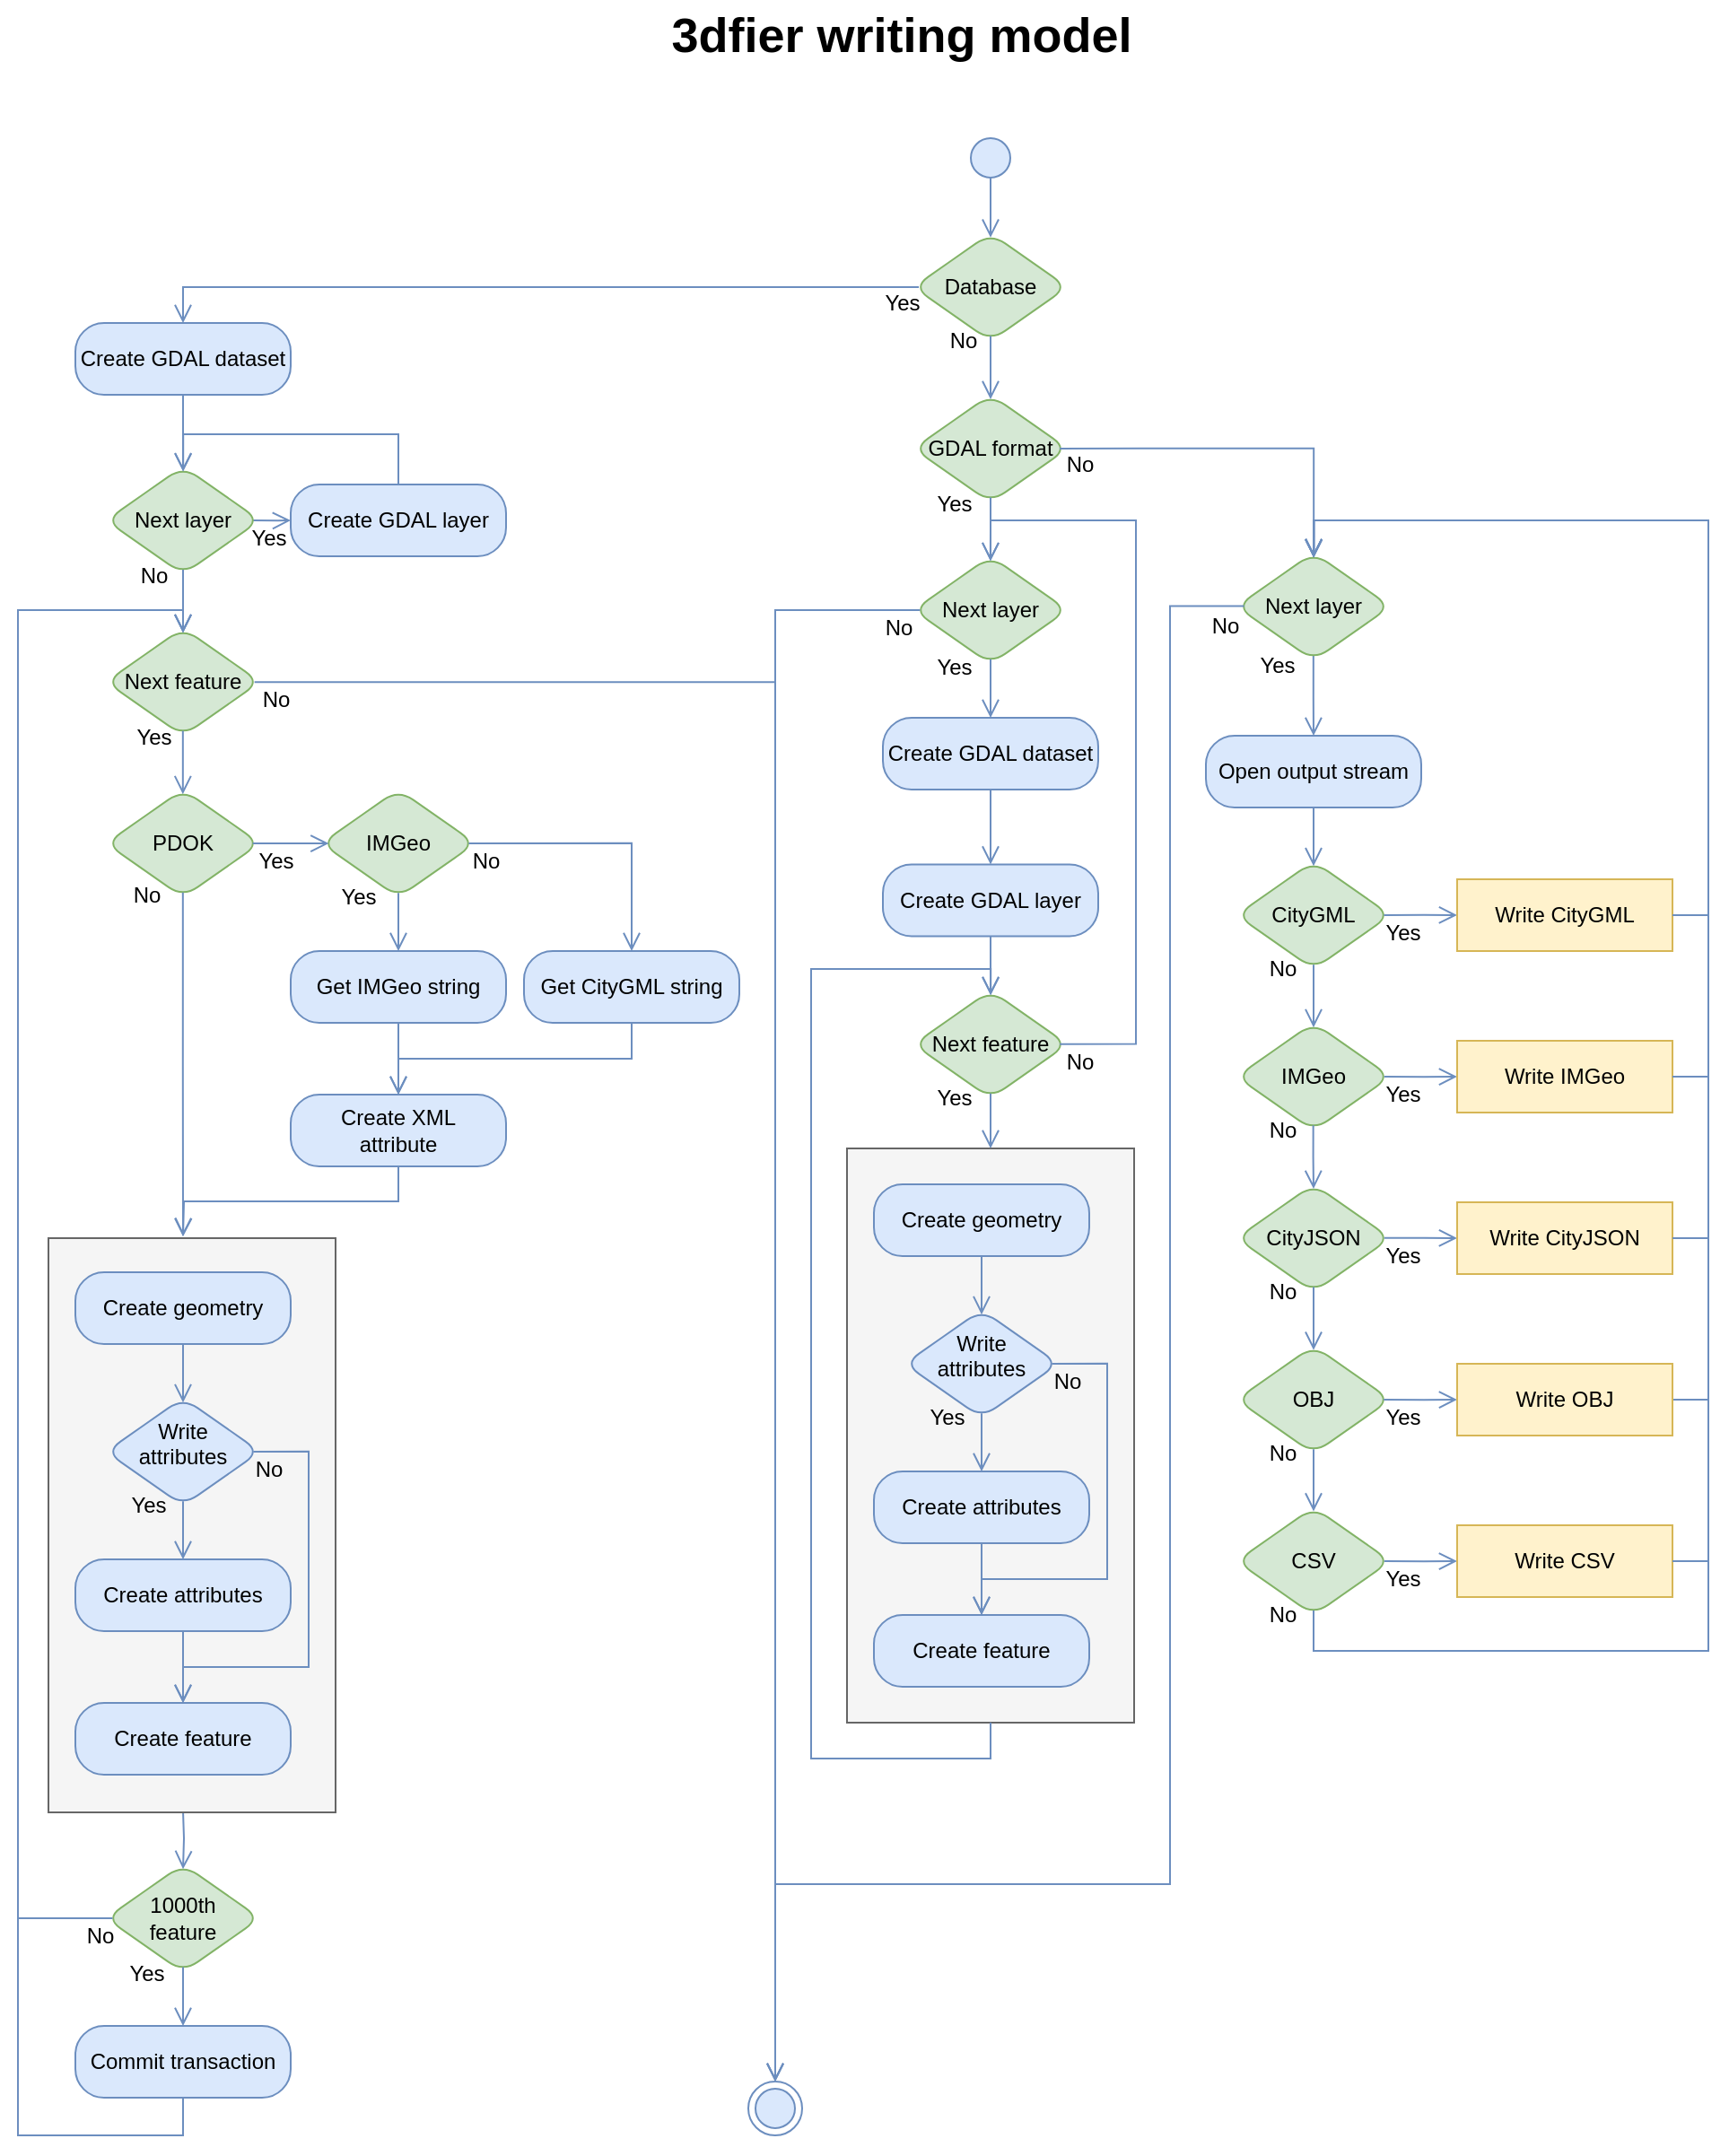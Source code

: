 <mxfile version="12.6.5" type="device"><diagram id="SlvEKLJ4SIaSyPUwSexk" name="Page-1"><mxGraphModel dx="1086" dy="806" grid="1" gridSize="10" guides="1" tooltips="1" connect="1" arrows="1" fold="1" page="1" pageScale="1" pageWidth="850" pageHeight="1100" math="0" shadow="0"><root><mxCell id="0"/><mxCell id="1" parent="0"/><mxCell id="UIED0F15YRQl4tBOvIVr-1" value="3dfier writing model" style="text;strokeColor=none;fillColor=none;html=1;fontSize=27;fontStyle=1;verticalAlign=middle;align=center;rounded=0;shadow=0;" parent="1" vertex="1"><mxGeometry x="350" width="319" height="40" as="geometry"/></mxCell><mxCell id="UIED0F15YRQl4tBOvIVr-2" value="" style="ellipse;html=1;shape=startState;fillColor=#dae8fc;strokeColor=#6c8ebf;shadow=0;" parent="1" vertex="1"><mxGeometry x="545" y="73" width="30" height="30" as="geometry"/></mxCell><mxCell id="UIED0F15YRQl4tBOvIVr-3" value="" style="edgeStyle=orthogonalEdgeStyle;html=1;verticalAlign=bottom;endArrow=open;endSize=8;strokeColor=#6c8ebf;fillColor=#dae8fc;shadow=0;exitX=0.5;exitY=0.875;exitDx=0;exitDy=0;rounded=0;exitPerimeter=0;entryX=0.5;entryY=0.04;entryDx=0;entryDy=0;entryPerimeter=0;" parent="1" source="UIED0F15YRQl4tBOvIVr-2" target="UIED0F15YRQl4tBOvIVr-17" edge="1"><mxGeometry relative="1" as="geometry"><mxPoint x="475" y="130" as="targetPoint"/><mxPoint x="560" y="127" as="sourcePoint"/></mxGeometry></mxCell><mxCell id="UIED0F15YRQl4tBOvIVr-4" value="Open output stream" style="rounded=1;whiteSpace=wrap;html=1;arcSize=40;fillColor=#dae8fc;strokeColor=#6c8ebf;shadow=0;" parent="1" vertex="1"><mxGeometry x="680" y="410" width="120" height="40" as="geometry"/></mxCell><mxCell id="UIED0F15YRQl4tBOvIVr-9" value="GDAL format" style="rhombus;whiteSpace=wrap;html=1;fillColor=#d5e8d4;strokeColor=#82b366;rounded=1;shadow=0;strokeWidth=1;perimeterSpacing=0;" parent="1" vertex="1"><mxGeometry x="517" y="220" width="86" height="60" as="geometry"/></mxCell><mxCell id="UIED0F15YRQl4tBOvIVr-10" value="No" style="text;html=1;strokeColor=none;fillColor=none;align=center;verticalAlign=middle;whiteSpace=wrap;rounded=0;" parent="1" vertex="1"><mxGeometry x="590.0" y="249.0" width="40" height="20" as="geometry"/></mxCell><mxCell id="UIED0F15YRQl4tBOvIVr-11" value="Yes" style="text;html=1;strokeColor=none;fillColor=none;align=center;verticalAlign=middle;whiteSpace=wrap;rounded=0;" parent="1" vertex="1"><mxGeometry x="520.0" y="271.0" width="40" height="20" as="geometry"/></mxCell><mxCell id="UIED0F15YRQl4tBOvIVr-12" value="" style="edgeStyle=orthogonalEdgeStyle;html=1;verticalAlign=bottom;endArrow=open;endSize=8;strokeColor=#6c8ebf;fillColor=#dae8fc;shadow=0;exitX=0.499;exitY=0.952;exitDx=0;exitDy=0;rounded=0;exitPerimeter=0;entryX=0.5;entryY=0;entryDx=0;entryDy=0;" parent="1" source="UIED0F15YRQl4tBOvIVr-22" target="UIED0F15YRQl4tBOvIVr-4" edge="1"><mxGeometry relative="1" as="geometry"><mxPoint x="740" y="300" as="targetPoint"/><mxPoint x="740.172" y="267.56" as="sourcePoint"/></mxGeometry></mxCell><mxCell id="UIED0F15YRQl4tBOvIVr-17" value="Database" style="rhombus;whiteSpace=wrap;html=1;fillColor=#d5e8d4;strokeColor=#82b366;rounded=1;shadow=0;strokeWidth=1;perimeterSpacing=0;" parent="1" vertex="1"><mxGeometry x="517" y="130" width="86" height="60" as="geometry"/></mxCell><mxCell id="UIED0F15YRQl4tBOvIVr-18" value="No" style="text;html=1;strokeColor=none;fillColor=none;align=center;verticalAlign=middle;whiteSpace=wrap;rounded=0;" parent="1" vertex="1"><mxGeometry x="525.05" y="180.0" width="40" height="20" as="geometry"/></mxCell><mxCell id="UIED0F15YRQl4tBOvIVr-19" value="Yes" style="text;html=1;strokeColor=none;fillColor=none;align=center;verticalAlign=middle;whiteSpace=wrap;rounded=0;" parent="1" vertex="1"><mxGeometry x="491.0" y="159.0" width="40" height="20" as="geometry"/></mxCell><mxCell id="UIED0F15YRQl4tBOvIVr-21" value="" style="edgeStyle=orthogonalEdgeStyle;html=1;verticalAlign=bottom;endArrow=open;endSize=8;strokeColor=#6c8ebf;fillColor=#dae8fc;shadow=0;entryX=0.5;entryY=0.042;entryDx=0;entryDy=0;exitX=0.5;exitY=0.954;exitDx=0;exitDy=0;rounded=0;entryPerimeter=0;exitPerimeter=0;" parent="1" source="UIED0F15YRQl4tBOvIVr-17" target="UIED0F15YRQl4tBOvIVr-9" edge="1"><mxGeometry relative="1" as="geometry"><mxPoint x="954.57" y="199.83" as="targetPoint"/><mxPoint x="915.002" y="199.83" as="sourcePoint"/><Array as="points"/></mxGeometry></mxCell><mxCell id="UIED0F15YRQl4tBOvIVr-22" value="Next layer" style="rhombus;whiteSpace=wrap;html=1;fillColor=#d5e8d4;strokeColor=#82b366;rounded=1;shadow=0;strokeWidth=1;perimeterSpacing=0;" parent="1" vertex="1"><mxGeometry x="697" y="308.0" width="86" height="60" as="geometry"/></mxCell><mxCell id="UIED0F15YRQl4tBOvIVr-23" value="No" style="text;html=1;strokeColor=none;fillColor=none;align=center;verticalAlign=middle;whiteSpace=wrap;rounded=0;" parent="1" vertex="1"><mxGeometry x="671.0" y="339.0" width="40" height="20" as="geometry"/></mxCell><mxCell id="UIED0F15YRQl4tBOvIVr-24" value="Yes" style="text;html=1;strokeColor=none;fillColor=none;align=center;verticalAlign=middle;whiteSpace=wrap;rounded=0;" parent="1" vertex="1"><mxGeometry x="700.0" y="361.0" width="40" height="20" as="geometry"/></mxCell><mxCell id="UIED0F15YRQl4tBOvIVr-25" value="" style="edgeStyle=orthogonalEdgeStyle;html=1;verticalAlign=bottom;endArrow=open;endSize=8;strokeColor=#6c8ebf;fillColor=#dae8fc;shadow=0;exitX=0.05;exitY=0.495;exitDx=0;exitDy=0;rounded=0;exitPerimeter=0;entryX=0.5;entryY=0;entryDx=0;entryDy=0;" parent="1" source="UIED0F15YRQl4tBOvIVr-22" target="IHtqSzfHKVpkXpdsXyN--73" edge="1"><mxGeometry relative="1" as="geometry"><mxPoint x="910" y="470" as="targetPoint"/><mxPoint x="876.172" y="445.05" as="sourcePoint"/><Array as="points"><mxPoint x="660" y="338"/><mxPoint x="660" y="1050"/><mxPoint x="440" y="1050"/></Array></mxGeometry></mxCell><mxCell id="UIED0F15YRQl4tBOvIVr-27" value="" style="edgeStyle=orthogonalEdgeStyle;html=1;verticalAlign=bottom;endArrow=open;endSize=8;strokeColor=#6c8ebf;fillColor=#dae8fc;shadow=0;rounded=0;exitX=0.035;exitY=0.5;exitDx=0;exitDy=0;exitPerimeter=0;entryX=0.5;entryY=0;entryDx=0;entryDy=0;" parent="1" source="UIED0F15YRQl4tBOvIVr-17" target="UIED0F15YRQl4tBOvIVr-33" edge="1"><mxGeometry relative="1" as="geometry"><mxPoint x="1230" y="188" as="targetPoint"/><mxPoint x="1102" y="200" as="sourcePoint"/><Array as="points"><mxPoint x="110" y="160"/></Array></mxGeometry></mxCell><mxCell id="UIED0F15YRQl4tBOvIVr-28" value="" style="edgeStyle=orthogonalEdgeStyle;html=1;verticalAlign=bottom;endArrow=open;endSize=8;strokeColor=#6c8ebf;fillColor=#dae8fc;shadow=0;rounded=0;entryX=0.499;entryY=0.043;entryDx=0;entryDy=0;entryPerimeter=0;exitX=0.5;exitY=0.955;exitDx=0;exitDy=0;exitPerimeter=0;" parent="1" source="UIED0F15YRQl4tBOvIVr-9" target="IHtqSzfHKVpkXpdsXyN--68" edge="1"><mxGeometry relative="1" as="geometry"><mxPoint x="740.914" y="310.4" as="targetPoint"/><mxPoint x="580" y="240" as="sourcePoint"/></mxGeometry></mxCell><mxCell id="UIED0F15YRQl4tBOvIVr-32" value="Create GDAL layer" style="rounded=1;whiteSpace=wrap;html=1;arcSize=40;fillColor=#dae8fc;strokeColor=#6c8ebf;shadow=0;" parent="1" vertex="1"><mxGeometry x="170" y="270" width="120" height="40" as="geometry"/></mxCell><mxCell id="UIED0F15YRQl4tBOvIVr-33" value="Create GDAL dataset" style="rounded=1;whiteSpace=wrap;html=1;arcSize=40;fillColor=#dae8fc;strokeColor=#6c8ebf;shadow=0;" parent="1" vertex="1"><mxGeometry x="50" y="180" width="120" height="40" as="geometry"/></mxCell><mxCell id="UIED0F15YRQl4tBOvIVr-35" value="" style="edgeStyle=orthogonalEdgeStyle;html=1;verticalAlign=bottom;endArrow=open;endSize=8;strokeColor=#6c8ebf;fillColor=#dae8fc;shadow=0;entryX=0;entryY=0.5;entryDx=0;entryDy=0;exitX=0.954;exitY=0.501;exitDx=0;exitDy=0;rounded=0;exitPerimeter=0;" parent="1" source="UIED0F15YRQl4tBOvIVr-38" target="UIED0F15YRQl4tBOvIVr-32" edge="1"><mxGeometry relative="1" as="geometry"><mxPoint x="-101.172" y="209.44" as="targetPoint"/><mxPoint x="174" y="294.55" as="sourcePoint"/></mxGeometry></mxCell><mxCell id="UIED0F15YRQl4tBOvIVr-38" value="Next layer" style="rhombus;whiteSpace=wrap;html=1;fillColor=#d5e8d4;strokeColor=#82b366;rounded=1;shadow=0;strokeWidth=1;perimeterSpacing=0;" parent="1" vertex="1"><mxGeometry x="67" y="260" width="86" height="60" as="geometry"/></mxCell><mxCell id="UIED0F15YRQl4tBOvIVr-39" value="No" style="text;html=1;strokeColor=none;fillColor=none;align=center;verticalAlign=middle;whiteSpace=wrap;rounded=0;" parent="1" vertex="1"><mxGeometry x="74.0" y="311.0" width="40" height="20" as="geometry"/></mxCell><mxCell id="UIED0F15YRQl4tBOvIVr-40" value="Yes" style="text;html=1;strokeColor=none;fillColor=none;align=center;verticalAlign=middle;whiteSpace=wrap;rounded=0;" parent="1" vertex="1"><mxGeometry x="138.0" y="290.0" width="40" height="20" as="geometry"/></mxCell><mxCell id="UIED0F15YRQl4tBOvIVr-42" value="" style="edgeStyle=orthogonalEdgeStyle;html=1;verticalAlign=bottom;endArrow=open;endSize=8;strokeColor=#6c8ebf;fillColor=#dae8fc;shadow=0;exitX=0.5;exitY=1;exitDx=0;exitDy=0;rounded=0;entryX=0.5;entryY=0.044;entryDx=0;entryDy=0;entryPerimeter=0;" parent="1" source="UIED0F15YRQl4tBOvIVr-33" target="UIED0F15YRQl4tBOvIVr-38" edge="1"><mxGeometry relative="1" as="geometry"><mxPoint x="130" y="252" as="targetPoint"/><mxPoint x="120.656" y="326.21" as="sourcePoint"/></mxGeometry></mxCell><mxCell id="UIED0F15YRQl4tBOvIVr-43" value="" style="edgeStyle=orthogonalEdgeStyle;html=1;verticalAlign=bottom;endArrow=open;endSize=8;strokeColor=#6c8ebf;fillColor=#dae8fc;shadow=0;entryX=0.501;entryY=0.046;entryDx=0;entryDy=0;exitX=0.5;exitY=0;exitDx=0;exitDy=0;rounded=0;entryPerimeter=0;" parent="1" source="UIED0F15YRQl4tBOvIVr-32" target="UIED0F15YRQl4tBOvIVr-38" edge="1"><mxGeometry relative="1" as="geometry"><mxPoint x="120" y="357.75" as="targetPoint"/><mxPoint x="119.656" y="326.46" as="sourcePoint"/><Array as="points"><mxPoint x="230" y="242"/><mxPoint x="110" y="242"/></Array></mxGeometry></mxCell><mxCell id="UIED0F15YRQl4tBOvIVr-44" value="" style="edgeStyle=orthogonalEdgeStyle;html=1;verticalAlign=bottom;endArrow=open;endSize=8;strokeColor=#6c8ebf;fillColor=#dae8fc;shadow=0;exitX=0.5;exitY=0.958;exitDx=0;exitDy=0;rounded=0;exitPerimeter=0;entryX=0.5;entryY=0.044;entryDx=0;entryDy=0;entryPerimeter=0;" parent="1" source="UIED0F15YRQl4tBOvIVr-38" target="UIED0F15YRQl4tBOvIVr-45" edge="1"><mxGeometry relative="1" as="geometry"><mxPoint x="118" y="430" as="targetPoint"/><mxPoint x="33" y="359.667" as="sourcePoint"/></mxGeometry></mxCell><mxCell id="UIED0F15YRQl4tBOvIVr-45" value="Next feature" style="rhombus;whiteSpace=wrap;html=1;fillColor=#d5e8d4;strokeColor=#82b366;rounded=1;shadow=0;strokeWidth=1;perimeterSpacing=0;" parent="1" vertex="1"><mxGeometry x="67" y="350" width="86" height="60" as="geometry"/></mxCell><mxCell id="UIED0F15YRQl4tBOvIVr-46" value="No" style="text;html=1;strokeColor=none;fillColor=none;align=center;verticalAlign=middle;whiteSpace=wrap;rounded=0;" parent="1" vertex="1"><mxGeometry x="142" y="380" width="40" height="20" as="geometry"/></mxCell><mxCell id="UIED0F15YRQl4tBOvIVr-47" value="Yes" style="text;html=1;strokeColor=none;fillColor=none;align=center;verticalAlign=middle;whiteSpace=wrap;rounded=0;" parent="1" vertex="1"><mxGeometry x="74" y="401" width="40" height="20" as="geometry"/></mxCell><mxCell id="UIED0F15YRQl4tBOvIVr-48" value="" style="edgeStyle=orthogonalEdgeStyle;html=1;verticalAlign=bottom;endArrow=open;endSize=8;strokeColor=#6c8ebf;fillColor=#dae8fc;shadow=0;exitX=0.499;exitY=0.955;exitDx=0;exitDy=0;rounded=0;exitPerimeter=0;entryX=0.499;entryY=0.043;entryDx=0;entryDy=0;entryPerimeter=0;" parent="1" source="UIED0F15YRQl4tBOvIVr-45" target="IHtqSzfHKVpkXpdsXyN--44" edge="1"><mxGeometry relative="1" as="geometry"><mxPoint x="110" y="445" as="targetPoint"/><mxPoint x="113.996" y="409" as="sourcePoint"/><Array as="points"/></mxGeometry></mxCell><mxCell id="UIED0F15YRQl4tBOvIVr-49" value="" style="edgeStyle=orthogonalEdgeStyle;html=1;verticalAlign=bottom;endArrow=open;endSize=8;strokeColor=#6c8ebf;fillColor=#dae8fc;shadow=0;rounded=0;entryX=0.5;entryY=0.044;entryDx=0;entryDy=0;entryPerimeter=0;exitX=0.5;exitY=1;exitDx=0;exitDy=0;" parent="1" source="IHtqSzfHKVpkXpdsXyN--41" target="UIED0F15YRQl4tBOvIVr-45" edge="1"><mxGeometry relative="1" as="geometry"><mxPoint x="74.333" y="349" as="targetPoint"/><mxPoint x="82" y="1239" as="sourcePoint"/><Array as="points"><mxPoint x="110" y="1190"/><mxPoint x="18" y="1190"/><mxPoint x="18" y="340"/><mxPoint x="110" y="340"/></Array></mxGeometry></mxCell><mxCell id="IHtqSzfHKVpkXpdsXyN--1" value="" style="edgeStyle=orthogonalEdgeStyle;html=1;verticalAlign=bottom;endArrow=open;endSize=8;strokeColor=#6c8ebf;fillColor=#dae8fc;shadow=0;exitX=0.963;exitY=0.502;exitDx=0;exitDy=0;rounded=0;exitPerimeter=0;entryX=0.5;entryY=0;entryDx=0;entryDy=0;" parent="1" source="UIED0F15YRQl4tBOvIVr-45" target="IHtqSzfHKVpkXpdsXyN--73" edge="1"><mxGeometry relative="1" as="geometry"><mxPoint x="300" y="350" as="targetPoint"/><mxPoint x="102" y="452" as="sourcePoint"/><Array as="points"><mxPoint x="440" y="380"/></Array></mxGeometry></mxCell><mxCell id="IHtqSzfHKVpkXpdsXyN--2" value="IMGeo" style="rhombus;whiteSpace=wrap;html=1;fillColor=#d5e8d4;strokeColor=#82b366;rounded=1;shadow=0;strokeWidth=1;perimeterSpacing=0;" parent="1" vertex="1"><mxGeometry x="187" y="440" width="86" height="60" as="geometry"/></mxCell><mxCell id="IHtqSzfHKVpkXpdsXyN--3" value="No" style="text;html=1;strokeColor=none;fillColor=none;align=center;verticalAlign=middle;whiteSpace=wrap;rounded=0;" parent="1" vertex="1"><mxGeometry x="259" y="470.0" width="40" height="20" as="geometry"/></mxCell><mxCell id="IHtqSzfHKVpkXpdsXyN--4" value="Yes" style="text;html=1;strokeColor=none;fillColor=none;align=center;verticalAlign=middle;whiteSpace=wrap;rounded=0;" parent="1" vertex="1"><mxGeometry x="188.0" y="490.0" width="40" height="20" as="geometry"/></mxCell><mxCell id="IHtqSzfHKVpkXpdsXyN--5" value="" style="edgeStyle=orthogonalEdgeStyle;html=1;verticalAlign=bottom;endArrow=open;endSize=8;strokeColor=#6c8ebf;fillColor=#dae8fc;shadow=0;exitX=0.5;exitY=0.96;exitDx=0;exitDy=0;rounded=0;exitPerimeter=0;entryX=0.5;entryY=0;entryDx=0;entryDy=0;" parent="1" source="IHtqSzfHKVpkXpdsXyN--2" target="IHtqSzfHKVpkXpdsXyN--12" edge="1"><mxGeometry relative="1" as="geometry"><mxPoint x="228.207" y="531.491" as="targetPoint"/><mxPoint x="228.172" y="498.81" as="sourcePoint"/></mxGeometry></mxCell><mxCell id="IHtqSzfHKVpkXpdsXyN--6" value="" style="edgeStyle=orthogonalEdgeStyle;html=1;verticalAlign=bottom;endArrow=open;endSize=8;strokeColor=#6c8ebf;fillColor=#dae8fc;shadow=0;rounded=0;entryX=0.5;entryY=0;entryDx=0;entryDy=0;exitX=0.956;exitY=0.499;exitDx=0;exitDy=0;exitPerimeter=0;" parent="1" source="IHtqSzfHKVpkXpdsXyN--2" target="IHtqSzfHKVpkXpdsXyN--14" edge="1"><mxGeometry relative="1" as="geometry"><mxPoint x="53" y="481" as="targetPoint"/><mxPoint x="268" y="469" as="sourcePoint"/></mxGeometry></mxCell><mxCell id="IHtqSzfHKVpkXpdsXyN--12" value="Get IMGeo string" style="rounded=1;whiteSpace=wrap;html=1;arcSize=40;fillColor=#dae8fc;strokeColor=#6c8ebf;shadow=0;" parent="1" vertex="1"><mxGeometry x="170" y="530" width="120" height="40" as="geometry"/></mxCell><mxCell id="IHtqSzfHKVpkXpdsXyN--13" value="" style="edgeStyle=orthogonalEdgeStyle;html=1;verticalAlign=bottom;endArrow=open;endSize=8;strokeColor=#6c8ebf;fillColor=#dae8fc;shadow=0;entryX=0.5;entryY=0;entryDx=0;entryDy=0;exitX=0.5;exitY=1;exitDx=0;exitDy=0;rounded=0;" parent="1" source="IHtqSzfHKVpkXpdsXyN--12" target="IHtqSzfHKVpkXpdsXyN--16" edge="1"><mxGeometry relative="1" as="geometry"><mxPoint x="227.8" y="606" as="targetPoint"/><mxPoint x="227.8" y="569" as="sourcePoint"/></mxGeometry></mxCell><mxCell id="IHtqSzfHKVpkXpdsXyN--14" value="Get CityGML string" style="rounded=1;whiteSpace=wrap;html=1;arcSize=40;fillColor=#dae8fc;strokeColor=#6c8ebf;shadow=0;" parent="1" vertex="1"><mxGeometry x="300" y="530" width="120" height="40" as="geometry"/></mxCell><mxCell id="IHtqSzfHKVpkXpdsXyN--15" value="" style="edgeStyle=orthogonalEdgeStyle;html=1;verticalAlign=bottom;endArrow=open;endSize=8;strokeColor=#6c8ebf;fillColor=#dae8fc;shadow=0;exitX=0.5;exitY=1;exitDx=0;exitDy=0;rounded=0;entryX=0.5;entryY=0;entryDx=0;entryDy=0;" parent="1" source="IHtqSzfHKVpkXpdsXyN--14" target="IHtqSzfHKVpkXpdsXyN--16" edge="1"><mxGeometry relative="1" as="geometry"><mxPoint x="268" y="609" as="targetPoint"/><mxPoint x="355.8" y="560.43" as="sourcePoint"/></mxGeometry></mxCell><mxCell id="IHtqSzfHKVpkXpdsXyN--16" value="Create XML&lt;br&gt;attribute" style="rounded=1;whiteSpace=wrap;html=1;arcSize=40;fillColor=#dae8fc;strokeColor=#6c8ebf;shadow=0;" parent="1" vertex="1"><mxGeometry x="170" y="610" width="120" height="40" as="geometry"/></mxCell><mxCell id="IHtqSzfHKVpkXpdsXyN--17" value="" style="edgeStyle=orthogonalEdgeStyle;html=1;verticalAlign=bottom;endArrow=open;endSize=8;strokeColor=#6c8ebf;fillColor=#dae8fc;shadow=0;entryX=0.5;entryY=0;entryDx=0;entryDy=0;exitX=0.5;exitY=1;exitDx=0;exitDy=0;rounded=0;" parent="1" source="IHtqSzfHKVpkXpdsXyN--16" edge="1"><mxGeometry relative="1" as="geometry"><mxPoint x="110" y="689" as="targetPoint"/><mxPoint x="109.8" y="649" as="sourcePoint"/></mxGeometry></mxCell><mxCell id="IHtqSzfHKVpkXpdsXyN--22" value="" style="edgeStyle=orthogonalEdgeStyle;html=1;verticalAlign=bottom;endArrow=open;endSize=8;strokeColor=#6c8ebf;fillColor=#dae8fc;shadow=0;exitX=0.5;exitY=1;exitDx=0;exitDy=0;rounded=0;entryX=0.5;entryY=0.043;entryDx=0;entryDy=0;entryPerimeter=0;" parent="1" target="IHtqSzfHKVpkXpdsXyN--38" edge="1"><mxGeometry relative="1" as="geometry"><mxPoint x="110" y="1041.22" as="targetPoint"/><mxPoint x="110" y="1009" as="sourcePoint"/></mxGeometry></mxCell><mxCell id="IHtqSzfHKVpkXpdsXyN--38" value="1000th &lt;br&gt;feature" style="rhombus;whiteSpace=wrap;html=1;fillColor=#d5e8d4;strokeColor=#82b366;rounded=1;shadow=0;strokeWidth=1;perimeterSpacing=0;" parent="1" vertex="1"><mxGeometry x="67" y="1039" width="86" height="60" as="geometry"/></mxCell><mxCell id="IHtqSzfHKVpkXpdsXyN--39" value="No" style="text;html=1;strokeColor=none;fillColor=none;align=center;verticalAlign=middle;whiteSpace=wrap;rounded=0;" parent="1" vertex="1"><mxGeometry x="44" y="1069" width="40" height="20" as="geometry"/></mxCell><mxCell id="IHtqSzfHKVpkXpdsXyN--40" value="Yes" style="text;html=1;strokeColor=none;fillColor=none;align=center;verticalAlign=middle;whiteSpace=wrap;rounded=0;" parent="1" vertex="1"><mxGeometry x="70" y="1090" width="40" height="20" as="geometry"/></mxCell><mxCell id="IHtqSzfHKVpkXpdsXyN--41" value="Commit transaction" style="rounded=1;whiteSpace=wrap;html=1;arcSize=40;fillColor=#dae8fc;strokeColor=#6c8ebf;shadow=0;" parent="1" vertex="1"><mxGeometry x="50" y="1129" width="120" height="40" as="geometry"/></mxCell><mxCell id="IHtqSzfHKVpkXpdsXyN--42" value="" style="edgeStyle=orthogonalEdgeStyle;html=1;verticalAlign=bottom;endArrow=open;endSize=8;strokeColor=#6c8ebf;fillColor=#dae8fc;shadow=0;exitX=0.043;exitY=0.5;exitDx=0;exitDy=0;rounded=0;exitPerimeter=0;entryX=0.5;entryY=0.043;entryDx=0;entryDy=0;entryPerimeter=0;" parent="1" source="IHtqSzfHKVpkXpdsXyN--38" target="UIED0F15YRQl4tBOvIVr-45" edge="1"><mxGeometry relative="1" as="geometry"><mxPoint x="128" y="348" as="targetPoint"/><mxPoint x="187.13" y="1065" as="sourcePoint"/><Array as="points"><mxPoint x="18" y="1069"/><mxPoint x="18" y="340"/><mxPoint x="110" y="340"/></Array></mxGeometry></mxCell><mxCell id="IHtqSzfHKVpkXpdsXyN--43" value="" style="edgeStyle=orthogonalEdgeStyle;html=1;verticalAlign=bottom;endArrow=open;endSize=8;strokeColor=#6c8ebf;fillColor=#dae8fc;shadow=0;exitX=0.5;exitY=0.955;exitDx=0;exitDy=0;rounded=0;exitPerimeter=0;entryX=0.5;entryY=0;entryDx=0;entryDy=0;" parent="1" source="IHtqSzfHKVpkXpdsXyN--38" target="IHtqSzfHKVpkXpdsXyN--41" edge="1"><mxGeometry relative="1" as="geometry"><mxPoint x="110" y="1129" as="targetPoint"/><mxPoint x="122" y="1179" as="sourcePoint"/></mxGeometry></mxCell><mxCell id="IHtqSzfHKVpkXpdsXyN--44" value="PDOK" style="rhombus;whiteSpace=wrap;html=1;fillColor=#d5e8d4;strokeColor=#82b366;rounded=1;shadow=0;strokeWidth=1;perimeterSpacing=0;" parent="1" vertex="1"><mxGeometry x="67" y="440" width="86" height="60" as="geometry"/></mxCell><mxCell id="IHtqSzfHKVpkXpdsXyN--45" value="No" style="text;html=1;strokeColor=none;fillColor=none;align=center;verticalAlign=middle;whiteSpace=wrap;rounded=0;rotation=0;" parent="1" vertex="1"><mxGeometry x="70" y="489" width="40" height="20" as="geometry"/></mxCell><mxCell id="IHtqSzfHKVpkXpdsXyN--46" value="Yes" style="text;html=1;strokeColor=none;fillColor=none;align=center;verticalAlign=middle;whiteSpace=wrap;rounded=0;" parent="1" vertex="1"><mxGeometry x="142" y="470.0" width="40" height="20" as="geometry"/></mxCell><mxCell id="IHtqSzfHKVpkXpdsXyN--47" value="" style="edgeStyle=orthogonalEdgeStyle;html=1;verticalAlign=bottom;endArrow=open;endSize=8;strokeColor=#6c8ebf;fillColor=#dae8fc;shadow=0;rounded=0;entryX=0.049;entryY=0.501;entryDx=0;entryDy=0;entryPerimeter=0;exitX=0.952;exitY=0.501;exitDx=0;exitDy=0;exitPerimeter=0;" parent="1" source="IHtqSzfHKVpkXpdsXyN--44" target="IHtqSzfHKVpkXpdsXyN--2" edge="1"><mxGeometry relative="1" as="geometry"><mxPoint x="175" y="450" as="targetPoint"/><mxPoint x="155" y="460" as="sourcePoint"/></mxGeometry></mxCell><mxCell id="IHtqSzfHKVpkXpdsXyN--48" value="" style="edgeStyle=orthogonalEdgeStyle;html=1;verticalAlign=bottom;endArrow=open;endSize=8;strokeColor=#6c8ebf;fillColor=#dae8fc;shadow=0;rounded=0;exitX=0.499;exitY=0.957;exitDx=0;exitDy=0;exitPerimeter=0;entryX=0.5;entryY=0;entryDx=0;entryDy=0;" parent="1" source="IHtqSzfHKVpkXpdsXyN--44" edge="1"><mxGeometry relative="1" as="geometry"><mxPoint x="110" y="689" as="targetPoint"/><mxPoint x="74.0" y="569.01" as="sourcePoint"/></mxGeometry></mxCell><mxCell id="IHtqSzfHKVpkXpdsXyN--68" value="Next layer" style="rhombus;whiteSpace=wrap;html=1;fillColor=#d5e8d4;strokeColor=#82b366;rounded=1;shadow=0;strokeWidth=1;perimeterSpacing=0;" parent="1" vertex="1"><mxGeometry x="517" y="310" width="86" height="60" as="geometry"/></mxCell><mxCell id="IHtqSzfHKVpkXpdsXyN--69" value="No" style="text;html=1;strokeColor=none;fillColor=none;align=center;verticalAlign=middle;whiteSpace=wrap;rounded=0;" parent="1" vertex="1"><mxGeometry x="489" y="340.0" width="40" height="20" as="geometry"/></mxCell><mxCell id="IHtqSzfHKVpkXpdsXyN--70" value="Yes" style="text;html=1;strokeColor=none;fillColor=none;align=center;verticalAlign=middle;whiteSpace=wrap;rounded=0;" parent="1" vertex="1"><mxGeometry x="520" y="362" width="40" height="20" as="geometry"/></mxCell><mxCell id="IHtqSzfHKVpkXpdsXyN--72" value="" style="edgeStyle=orthogonalEdgeStyle;html=1;verticalAlign=bottom;endArrow=open;endSize=8;strokeColor=#6c8ebf;fillColor=#dae8fc;shadow=0;rounded=0;exitX=0.043;exitY=0.5;exitDx=0;exitDy=0;exitPerimeter=0;entryX=0.5;entryY=0;entryDx=0;entryDy=0;" parent="1" source="IHtqSzfHKVpkXpdsXyN--68" target="IHtqSzfHKVpkXpdsXyN--73" edge="1"><mxGeometry relative="1" as="geometry"><mxPoint x="481" y="990" as="targetPoint"/><mxPoint x="572" y="199" as="sourcePoint"/><Array as="points"><mxPoint x="440" y="340"/><mxPoint x="440" y="1032"/></Array></mxGeometry></mxCell><mxCell id="IHtqSzfHKVpkXpdsXyN--73" value="" style="ellipse;html=1;shape=endState;fillColor=#dae8fc;strokeColor=#6c8ebf;rounded=1;shadow=0;" parent="1" vertex="1"><mxGeometry x="425" y="1160" width="30" height="30" as="geometry"/></mxCell><mxCell id="IHtqSzfHKVpkXpdsXyN--74" value="Create GDAL layer" style="rounded=1;whiteSpace=wrap;html=1;arcSize=40;fillColor=#dae8fc;strokeColor=#6c8ebf;shadow=0;" parent="1" vertex="1"><mxGeometry x="500" y="481.75" width="120" height="40" as="geometry"/></mxCell><mxCell id="IHtqSzfHKVpkXpdsXyN--75" value="Create GDAL dataset" style="rounded=1;whiteSpace=wrap;html=1;arcSize=40;fillColor=#dae8fc;strokeColor=#6c8ebf;shadow=0;" parent="1" vertex="1"><mxGeometry x="500" y="400" width="120" height="40" as="geometry"/></mxCell><mxCell id="IHtqSzfHKVpkXpdsXyN--80" value="" style="edgeStyle=orthogonalEdgeStyle;html=1;verticalAlign=bottom;endArrow=open;endSize=8;strokeColor=#6c8ebf;fillColor=#dae8fc;shadow=0;exitX=0.5;exitY=1;exitDx=0;exitDy=0;rounded=0;entryX=0.5;entryY=0;entryDx=0;entryDy=0;" parent="1" source="IHtqSzfHKVpkXpdsXyN--75" target="IHtqSzfHKVpkXpdsXyN--74" edge="1"><mxGeometry relative="1" as="geometry"><mxPoint x="564.454" y="482.34" as="targetPoint"/><mxPoint x="575.816" y="546.21" as="sourcePoint"/></mxGeometry></mxCell><mxCell id="IHtqSzfHKVpkXpdsXyN--81" value="" style="edgeStyle=orthogonalEdgeStyle;html=1;verticalAlign=bottom;endArrow=open;endSize=8;strokeColor=#6c8ebf;fillColor=#dae8fc;shadow=0;exitX=0.5;exitY=1;exitDx=0;exitDy=0;rounded=0;entryX=0.5;entryY=0.042;entryDx=0;entryDy=0;entryPerimeter=0;" parent="1" source="IHtqSzfHKVpkXpdsXyN--74" target="IHtqSzfHKVpkXpdsXyN--82" edge="1"><mxGeometry relative="1" as="geometry"><mxPoint x="571" y="590" as="targetPoint"/><mxPoint x="574.816" y="546.46" as="sourcePoint"/></mxGeometry></mxCell><mxCell id="IHtqSzfHKVpkXpdsXyN--82" value="Next feature" style="rhombus;whiteSpace=wrap;html=1;fillColor=#d5e8d4;strokeColor=#82b366;rounded=1;shadow=0;strokeWidth=1;perimeterSpacing=0;" parent="1" vertex="1"><mxGeometry x="517" y="552" width="86" height="60" as="geometry"/></mxCell><mxCell id="IHtqSzfHKVpkXpdsXyN--83" value="No" style="text;html=1;strokeColor=none;fillColor=none;align=center;verticalAlign=middle;whiteSpace=wrap;rounded=0;" parent="1" vertex="1"><mxGeometry x="590.0" y="582.0" width="40" height="20" as="geometry"/></mxCell><mxCell id="IHtqSzfHKVpkXpdsXyN--84" value="" style="edgeStyle=orthogonalEdgeStyle;html=1;verticalAlign=bottom;endArrow=open;endSize=8;strokeColor=#6c8ebf;fillColor=#dae8fc;shadow=0;entryX=0.5;entryY=0.043;entryDx=0;entryDy=0;exitX=0.949;exitY=0.497;exitDx=0;exitDy=0;rounded=0;exitPerimeter=0;entryPerimeter=0;" parent="1" source="IHtqSzfHKVpkXpdsXyN--82" target="IHtqSzfHKVpkXpdsXyN--68" edge="1"><mxGeometry relative="1" as="geometry"><mxPoint x="564.333" y="482.5" as="targetPoint"/><mxPoint x="575.16" y="622" as="sourcePoint"/><Array as="points"><mxPoint x="641" y="582"/><mxPoint x="641" y="290"/><mxPoint x="560" y="290"/></Array></mxGeometry></mxCell><mxCell id="IHtqSzfHKVpkXpdsXyN--87" value="" style="edgeStyle=orthogonalEdgeStyle;html=1;verticalAlign=bottom;endArrow=open;endSize=8;strokeColor=#6c8ebf;fillColor=#dae8fc;shadow=0;exitX=0.5;exitY=0.957;exitDx=0;exitDy=0;rounded=0;entryX=0.5;entryY=0;entryDx=0;entryDy=0;exitPerimeter=0;" parent="1" source="IHtqSzfHKVpkXpdsXyN--68" target="IHtqSzfHKVpkXpdsXyN--75" edge="1"><mxGeometry relative="1" as="geometry"><mxPoint x="571" y="491.75" as="targetPoint"/><mxPoint x="571" y="450" as="sourcePoint"/></mxGeometry></mxCell><mxCell id="IHtqSzfHKVpkXpdsXyN--146" value="" style="group;fillColor=#f5f5f5;strokeColor=#666666;fontColor=#333333;" parent="1" vertex="1" connectable="0"><mxGeometry x="480" y="640" width="160" height="320" as="geometry"/></mxCell><mxCell id="IHtqSzfHKVpkXpdsXyN--158" value="" style="edgeStyle=orthogonalEdgeStyle;html=1;verticalAlign=bottom;endArrow=open;endSize=8;strokeColor=#6c8ebf;fillColor=#dae8fc;shadow=0;exitX=0.5;exitY=0.956;exitDx=0;exitDy=0;rounded=0;exitPerimeter=0;" parent="1" source="IHtqSzfHKVpkXpdsXyN--82" edge="1"><mxGeometry relative="1" as="geometry"><mxPoint x="560" y="640" as="targetPoint"/><mxPoint x="560.83" y="609.75" as="sourcePoint"/></mxGeometry></mxCell><mxCell id="IHtqSzfHKVpkXpdsXyN--148" value="Create geometry" style="rounded=1;whiteSpace=wrap;html=1;arcSize=40;fillColor=#dae8fc;strokeColor=#6c8ebf;shadow=0;" parent="1" vertex="1"><mxGeometry x="495" y="660" width="120" height="40" as="geometry"/></mxCell><mxCell id="IHtqSzfHKVpkXpdsXyN--149" value="" style="edgeStyle=orthogonalEdgeStyle;html=1;verticalAlign=bottom;endArrow=open;endSize=8;strokeColor=#6c8ebf;fillColor=#dae8fc;shadow=0;exitX=0.5;exitY=1;exitDx=0;exitDy=0;rounded=0;entryX=0.5;entryY=0.043;entryDx=0;entryDy=0;entryPerimeter=0;" parent="1" source="IHtqSzfHKVpkXpdsXyN--148" target="IHtqSzfHKVpkXpdsXyN--151" edge="1"><mxGeometry relative="1" as="geometry"><mxPoint x="585" y="800" as="targetPoint"/><mxPoint x="554.8" y="700" as="sourcePoint"/></mxGeometry></mxCell><mxCell id="IHtqSzfHKVpkXpdsXyN--150" value="Create feature" style="rounded=1;whiteSpace=wrap;html=1;arcSize=40;fillColor=#dae8fc;strokeColor=#6c8ebf;shadow=0;" parent="1" vertex="1"><mxGeometry x="495" y="900" width="120" height="40" as="geometry"/></mxCell><mxCell id="IHtqSzfHKVpkXpdsXyN--151" value="Write&lt;br&gt;attributes&lt;br&gt;&amp;nbsp;" style="rhombus;whiteSpace=wrap;html=1;fillColor=#dae8fc;strokeColor=#6c8ebf;rounded=1;shadow=0;strokeWidth=1;perimeterSpacing=0;spacingTop=6;" parent="1" vertex="1"><mxGeometry x="512" y="730" width="86" height="60" as="geometry"/></mxCell><mxCell id="IHtqSzfHKVpkXpdsXyN--152" value="No" style="text;html=1;strokeColor=none;fillColor=none;align=center;verticalAlign=middle;whiteSpace=wrap;rounded=0;" parent="1" vertex="1"><mxGeometry x="583.0" y="760" width="40" height="20" as="geometry"/></mxCell><mxCell id="IHtqSzfHKVpkXpdsXyN--153" value="Yes" style="text;html=1;strokeColor=none;fillColor=none;align=center;verticalAlign=middle;whiteSpace=wrap;rounded=0;" parent="1" vertex="1"><mxGeometry x="516.0" y="780" width="40" height="20" as="geometry"/></mxCell><mxCell id="IHtqSzfHKVpkXpdsXyN--154" value="" style="edgeStyle=orthogonalEdgeStyle;html=1;verticalAlign=bottom;endArrow=open;endSize=8;strokeColor=#6c8ebf;fillColor=#dae8fc;shadow=0;exitX=0.5;exitY=0.96;exitDx=0;exitDy=0;rounded=0;exitPerimeter=0;entryX=0.5;entryY=0;entryDx=0;entryDy=0;" parent="1" source="IHtqSzfHKVpkXpdsXyN--151" target="IHtqSzfHKVpkXpdsXyN--156" edge="1"><mxGeometry relative="1" as="geometry"><mxPoint x="555" y="820" as="targetPoint"/><mxPoint x="555.172" y="789.81" as="sourcePoint"/></mxGeometry></mxCell><mxCell id="IHtqSzfHKVpkXpdsXyN--155" value="" style="edgeStyle=orthogonalEdgeStyle;html=1;verticalAlign=bottom;endArrow=open;endSize=8;strokeColor=#6c8ebf;fillColor=#dae8fc;shadow=0;rounded=0;exitX=0.956;exitY=0.499;exitDx=0;exitDy=0;exitPerimeter=0;entryX=0.5;entryY=0;entryDx=0;entryDy=0;" parent="1" source="IHtqSzfHKVpkXpdsXyN--151" target="IHtqSzfHKVpkXpdsXyN--150" edge="1"><mxGeometry relative="1" as="geometry"><mxPoint x="555" y="910" as="targetPoint"/><mxPoint x="595" y="760" as="sourcePoint"/><Array as="points"><mxPoint x="625" y="760"/><mxPoint x="625" y="880"/><mxPoint x="555" y="880"/></Array></mxGeometry></mxCell><mxCell id="IHtqSzfHKVpkXpdsXyN--156" value="Create attributes" style="rounded=1;whiteSpace=wrap;html=1;arcSize=40;fillColor=#dae8fc;strokeColor=#6c8ebf;shadow=0;" parent="1" vertex="1"><mxGeometry x="495" y="820" width="120" height="40" as="geometry"/></mxCell><mxCell id="IHtqSzfHKVpkXpdsXyN--157" value="" style="edgeStyle=orthogonalEdgeStyle;html=1;verticalAlign=bottom;endArrow=open;endSize=8;strokeColor=#6c8ebf;fillColor=#dae8fc;shadow=0;exitX=0.5;exitY=1;exitDx=0;exitDy=0;rounded=0;entryX=0.5;entryY=0;entryDx=0;entryDy=0;" parent="1" source="IHtqSzfHKVpkXpdsXyN--156" target="IHtqSzfHKVpkXpdsXyN--150" edge="1"><mxGeometry relative="1" as="geometry"><mxPoint x="555" y="820" as="targetPoint"/><mxPoint x="685" y="810" as="sourcePoint"/></mxGeometry></mxCell><mxCell id="IHtqSzfHKVpkXpdsXyN--160" value="" style="group;fillColor=#f5f5f5;strokeColor=#666666;fontColor=#333333;" parent="1" vertex="1" connectable="0"><mxGeometry x="35" y="690" width="160" height="320" as="geometry"/></mxCell><mxCell id="IHtqSzfHKVpkXpdsXyN--88" value="Create geometry" style="rounded=1;whiteSpace=wrap;html=1;arcSize=40;fillColor=#dae8fc;strokeColor=#6c8ebf;shadow=0;" parent="1" vertex="1"><mxGeometry x="50" y="709" width="120" height="40" as="geometry"/></mxCell><mxCell id="IHtqSzfHKVpkXpdsXyN--89" value="" style="edgeStyle=orthogonalEdgeStyle;html=1;verticalAlign=bottom;endArrow=open;endSize=8;strokeColor=#6c8ebf;fillColor=#dae8fc;shadow=0;exitX=0.5;exitY=1;exitDx=0;exitDy=0;rounded=0;entryX=0.5;entryY=0.043;entryDx=0;entryDy=0;entryPerimeter=0;" parent="1" source="IHtqSzfHKVpkXpdsXyN--88" target="IHtqSzfHKVpkXpdsXyN--92" edge="1"><mxGeometry relative="1" as="geometry"><mxPoint x="140" y="849" as="targetPoint"/><mxPoint x="109.8" y="749" as="sourcePoint"/></mxGeometry></mxCell><mxCell id="IHtqSzfHKVpkXpdsXyN--90" value="Create feature" style="rounded=1;whiteSpace=wrap;html=1;arcSize=40;fillColor=#dae8fc;strokeColor=#6c8ebf;shadow=0;" parent="1" vertex="1"><mxGeometry x="50" y="949" width="120" height="40" as="geometry"/></mxCell><mxCell id="IHtqSzfHKVpkXpdsXyN--92" value="Write&lt;br&gt;attributes&lt;br&gt;&amp;nbsp;" style="rhombus;whiteSpace=wrap;html=1;fillColor=#dae8fc;strokeColor=#6c8ebf;rounded=1;shadow=0;strokeWidth=1;perimeterSpacing=0;spacing=2;spacingTop=6;" parent="1" vertex="1"><mxGeometry x="67" y="779" width="86" height="60" as="geometry"/></mxCell><mxCell id="IHtqSzfHKVpkXpdsXyN--93" value="No" style="text;html=1;strokeColor=none;fillColor=none;align=center;verticalAlign=middle;whiteSpace=wrap;rounded=0;" parent="1" vertex="1"><mxGeometry x="138.0" y="809" width="40" height="20" as="geometry"/></mxCell><mxCell id="IHtqSzfHKVpkXpdsXyN--94" value="Yes" style="text;html=1;strokeColor=none;fillColor=none;align=center;verticalAlign=middle;whiteSpace=wrap;rounded=0;" parent="1" vertex="1"><mxGeometry x="71.0" y="829" width="40" height="20" as="geometry"/></mxCell><mxCell id="IHtqSzfHKVpkXpdsXyN--95" value="" style="edgeStyle=orthogonalEdgeStyle;html=1;verticalAlign=bottom;endArrow=open;endSize=8;strokeColor=#6c8ebf;fillColor=#dae8fc;shadow=0;exitX=0.5;exitY=0.96;exitDx=0;exitDy=0;rounded=0;exitPerimeter=0;entryX=0.5;entryY=0;entryDx=0;entryDy=0;" parent="1" source="IHtqSzfHKVpkXpdsXyN--92" target="IHtqSzfHKVpkXpdsXyN--97" edge="1"><mxGeometry relative="1" as="geometry"><mxPoint x="110" y="869" as="targetPoint"/><mxPoint x="110.172" y="838.81" as="sourcePoint"/></mxGeometry></mxCell><mxCell id="IHtqSzfHKVpkXpdsXyN--96" value="" style="edgeStyle=orthogonalEdgeStyle;html=1;verticalAlign=bottom;endArrow=open;endSize=8;strokeColor=#6c8ebf;fillColor=#dae8fc;shadow=0;rounded=0;exitX=0.956;exitY=0.499;exitDx=0;exitDy=0;exitPerimeter=0;entryX=0.5;entryY=0;entryDx=0;entryDy=0;" parent="1" source="IHtqSzfHKVpkXpdsXyN--92" target="IHtqSzfHKVpkXpdsXyN--90" edge="1"><mxGeometry relative="1" as="geometry"><mxPoint x="110" y="959" as="targetPoint"/><mxPoint x="150" y="809" as="sourcePoint"/><Array as="points"><mxPoint x="180" y="809"/><mxPoint x="180" y="929"/><mxPoint x="110" y="929"/></Array></mxGeometry></mxCell><mxCell id="IHtqSzfHKVpkXpdsXyN--97" value="Create attributes" style="rounded=1;whiteSpace=wrap;html=1;arcSize=40;fillColor=#dae8fc;strokeColor=#6c8ebf;shadow=0;" parent="1" vertex="1"><mxGeometry x="50" y="869" width="120" height="40" as="geometry"/></mxCell><mxCell id="IHtqSzfHKVpkXpdsXyN--98" value="" style="edgeStyle=orthogonalEdgeStyle;html=1;verticalAlign=bottom;endArrow=open;endSize=8;strokeColor=#6c8ebf;fillColor=#dae8fc;shadow=0;exitX=0.5;exitY=1;exitDx=0;exitDy=0;rounded=0;entryX=0.5;entryY=0;entryDx=0;entryDy=0;" parent="1" source="IHtqSzfHKVpkXpdsXyN--97" target="IHtqSzfHKVpkXpdsXyN--90" edge="1"><mxGeometry relative="1" as="geometry"><mxPoint x="110" y="869" as="targetPoint"/><mxPoint x="240" y="859" as="sourcePoint"/></mxGeometry></mxCell><mxCell id="N66CAd-XzE_prSykYZJb-6" value="Yes" style="text;html=1;strokeColor=none;fillColor=none;align=center;verticalAlign=middle;whiteSpace=wrap;rounded=0;" parent="1" vertex="1"><mxGeometry x="520" y="602.0" width="40" height="20" as="geometry"/></mxCell><mxCell id="N66CAd-XzE_prSykYZJb-9" value="" style="edgeStyle=orthogonalEdgeStyle;html=1;verticalAlign=bottom;endArrow=open;endSize=8;strokeColor=#6c8ebf;fillColor=#dae8fc;shadow=0;rounded=0;entryX=0.501;entryY=0.044;entryDx=0;entryDy=0;entryPerimeter=0;" parent="1" target="IHtqSzfHKVpkXpdsXyN--82" edge="1"><mxGeometry relative="1" as="geometry"><mxPoint x="530" y="540" as="targetPoint"/><mxPoint x="560" y="960" as="sourcePoint"/><Array as="points"><mxPoint x="560" y="980"/><mxPoint x="460" y="980"/><mxPoint x="460" y="540"/><mxPoint x="560" y="540"/></Array></mxGeometry></mxCell><mxCell id="N66CAd-XzE_prSykYZJb-10" value="CityGML" style="rhombus;whiteSpace=wrap;html=1;fillColor=#d5e8d4;strokeColor=#82b366;rounded=1;shadow=0;strokeWidth=1;perimeterSpacing=0;" parent="1" vertex="1"><mxGeometry x="697" y="480" width="86" height="60" as="geometry"/></mxCell><mxCell id="N66CAd-XzE_prSykYZJb-11" value="No" style="text;html=1;strokeColor=none;fillColor=none;align=center;verticalAlign=middle;whiteSpace=wrap;rounded=0;" parent="1" vertex="1"><mxGeometry x="703.0" y="530.0" width="40" height="20" as="geometry"/></mxCell><mxCell id="N66CAd-XzE_prSykYZJb-12" value="Yes" style="text;html=1;strokeColor=none;fillColor=none;align=center;verticalAlign=middle;whiteSpace=wrap;rounded=0;" parent="1" vertex="1"><mxGeometry x="770.0" y="510.0" width="40" height="20" as="geometry"/></mxCell><mxCell id="N66CAd-XzE_prSykYZJb-13" value="" style="edgeStyle=orthogonalEdgeStyle;html=1;verticalAlign=bottom;endArrow=open;endSize=8;strokeColor=#6c8ebf;fillColor=#dae8fc;shadow=0;exitX=0.5;exitY=0.96;exitDx=0;exitDy=0;rounded=0;exitPerimeter=0;entryX=0.5;entryY=0.043;entryDx=0;entryDy=0;entryPerimeter=0;" parent="1" source="N66CAd-XzE_prSykYZJb-10" target="N66CAd-XzE_prSykYZJb-24" edge="1"><mxGeometry relative="1" as="geometry"><mxPoint x="740.207" y="572.991" as="targetPoint"/><mxPoint x="740.172" y="540.31" as="sourcePoint"/></mxGeometry></mxCell><mxCell id="N66CAd-XzE_prSykYZJb-14" value="" style="edgeStyle=orthogonalEdgeStyle;html=1;verticalAlign=bottom;endArrow=open;endSize=8;strokeColor=#6c8ebf;fillColor=#dae8fc;shadow=0;rounded=0;exitX=0.956;exitY=0.499;exitDx=0;exitDy=0;exitPerimeter=0;entryX=0;entryY=0.5;entryDx=0;entryDy=0;" parent="1" source="N66CAd-XzE_prSykYZJb-10" target="N66CAd-XzE_prSykYZJb-15" edge="1"><mxGeometry relative="1" as="geometry"><mxPoint x="870" y="453.5" as="targetPoint"/><mxPoint x="778" y="510.5" as="sourcePoint"/></mxGeometry></mxCell><mxCell id="N66CAd-XzE_prSykYZJb-15" value="Write CityGML" style="rounded=0;whiteSpace=wrap;html=1;arcSize=40;fillColor=#fff2cc;strokeColor=#d6b656;shadow=0;" parent="1" vertex="1"><mxGeometry x="820" y="490" width="120" height="40" as="geometry"/></mxCell><mxCell id="N66CAd-XzE_prSykYZJb-24" value="IMGeo" style="rhombus;whiteSpace=wrap;html=1;fillColor=#d5e8d4;strokeColor=#82b366;rounded=1;shadow=0;strokeWidth=1;perimeterSpacing=0;" parent="1" vertex="1"><mxGeometry x="697" y="570" width="86" height="60" as="geometry"/></mxCell><mxCell id="N66CAd-XzE_prSykYZJb-27" value="" style="edgeStyle=orthogonalEdgeStyle;html=1;verticalAlign=bottom;endArrow=open;endSize=8;strokeColor=#6c8ebf;fillColor=#dae8fc;shadow=0;exitX=0.958;exitY=0.501;exitDx=0;exitDy=0;rounded=0;exitPerimeter=0;entryX=0;entryY=0.5;entryDx=0;entryDy=0;" parent="1" source="N66CAd-XzE_prSykYZJb-24" target="N66CAd-XzE_prSykYZJb-29" edge="1"><mxGeometry relative="1" as="geometry"><mxPoint x="880.147" y="767.491" as="targetPoint"/><mxPoint x="880.112" y="734.81" as="sourcePoint"/></mxGeometry></mxCell><mxCell id="N66CAd-XzE_prSykYZJb-29" value="Write IMGeo" style="rounded=0;whiteSpace=wrap;html=1;arcSize=40;fillColor=#fff2cc;strokeColor=#d6b656;shadow=0;" parent="1" vertex="1"><mxGeometry x="820" y="580" width="120" height="40" as="geometry"/></mxCell><mxCell id="N66CAd-XzE_prSykYZJb-31" value="CityJSON" style="rhombus;whiteSpace=wrap;html=1;fillColor=#d5e8d4;strokeColor=#82b366;rounded=1;shadow=0;strokeWidth=1;perimeterSpacing=0;" parent="1" vertex="1"><mxGeometry x="697" y="660" width="86" height="60" as="geometry"/></mxCell><mxCell id="N66CAd-XzE_prSykYZJb-32" value="No" style="text;html=1;strokeColor=none;fillColor=none;align=center;verticalAlign=middle;whiteSpace=wrap;rounded=0;" parent="1" vertex="1"><mxGeometry x="703.0" y="620.0" width="40" height="20" as="geometry"/></mxCell><mxCell id="N66CAd-XzE_prSykYZJb-33" value="Yes" style="text;html=1;strokeColor=none;fillColor=none;align=center;verticalAlign=middle;whiteSpace=wrap;rounded=0;" parent="1" vertex="1"><mxGeometry x="770.0" y="600.0" width="40" height="20" as="geometry"/></mxCell><mxCell id="N66CAd-XzE_prSykYZJb-34" value="" style="edgeStyle=orthogonalEdgeStyle;html=1;verticalAlign=bottom;endArrow=open;endSize=8;strokeColor=#6c8ebf;fillColor=#dae8fc;shadow=0;exitX=0.958;exitY=0.498;exitDx=0;exitDy=0;rounded=0;exitPerimeter=0;entryX=0;entryY=0.5;entryDx=0;entryDy=0;" parent="1" source="N66CAd-XzE_prSykYZJb-31" target="N66CAd-XzE_prSykYZJb-35" edge="1"><mxGeometry relative="1" as="geometry"><mxPoint x="1020.207" y="767.491" as="targetPoint"/><mxPoint x="1020.172" y="734.81" as="sourcePoint"/></mxGeometry></mxCell><mxCell id="N66CAd-XzE_prSykYZJb-35" value="Write CityJSON" style="rounded=0;whiteSpace=wrap;html=1;arcSize=40;fillColor=#fff2cc;strokeColor=#d6b656;shadow=0;" parent="1" vertex="1"><mxGeometry x="820" y="670" width="120" height="40" as="geometry"/></mxCell><mxCell id="N66CAd-XzE_prSykYZJb-36" value="OBJ" style="rhombus;whiteSpace=wrap;html=1;fillColor=#d5e8d4;strokeColor=#82b366;rounded=1;shadow=0;strokeWidth=1;perimeterSpacing=0;" parent="1" vertex="1"><mxGeometry x="697" y="750" width="86" height="60" as="geometry"/></mxCell><mxCell id="N66CAd-XzE_prSykYZJb-37" value="No" style="text;html=1;strokeColor=none;fillColor=none;align=center;verticalAlign=middle;whiteSpace=wrap;rounded=0;" parent="1" vertex="1"><mxGeometry x="703" y="710.0" width="40" height="20" as="geometry"/></mxCell><mxCell id="N66CAd-XzE_prSykYZJb-38" value="Yes" style="text;html=1;strokeColor=none;fillColor=none;align=center;verticalAlign=middle;whiteSpace=wrap;rounded=0;" parent="1" vertex="1"><mxGeometry x="770" y="690.0" width="40" height="20" as="geometry"/></mxCell><mxCell id="N66CAd-XzE_prSykYZJb-39" value="" style="edgeStyle=orthogonalEdgeStyle;html=1;verticalAlign=bottom;endArrow=open;endSize=8;strokeColor=#6c8ebf;fillColor=#dae8fc;shadow=0;exitX=0.955;exitY=0.501;exitDx=0;exitDy=0;rounded=0;exitPerimeter=0;entryX=0;entryY=0.5;entryDx=0;entryDy=0;" parent="1" source="N66CAd-XzE_prSykYZJb-36" target="QONojnkUmt4PlDx9BI2C-1" edge="1"><mxGeometry relative="1" as="geometry"><mxPoint x="1160.98" y="757.76" as="targetPoint"/><mxPoint x="1161.172" y="734.56" as="sourcePoint"/></mxGeometry></mxCell><mxCell id="N66CAd-XzE_prSykYZJb-41" value="CSV" style="rhombus;whiteSpace=wrap;html=1;fillColor=#d5e8d4;strokeColor=#82b366;rounded=1;shadow=0;strokeWidth=1;perimeterSpacing=0;" parent="1" vertex="1"><mxGeometry x="697" y="840" width="86" height="60" as="geometry"/></mxCell><mxCell id="N66CAd-XzE_prSykYZJb-43" value="Yes" style="text;html=1;strokeColor=none;fillColor=none;align=center;verticalAlign=middle;whiteSpace=wrap;rounded=0;" parent="1" vertex="1"><mxGeometry x="770" y="780.0" width="40" height="20" as="geometry"/></mxCell><mxCell id="N66CAd-XzE_prSykYZJb-44" value="" style="edgeStyle=orthogonalEdgeStyle;html=1;verticalAlign=bottom;endArrow=open;endSize=8;strokeColor=#6c8ebf;fillColor=#dae8fc;shadow=0;exitX=0.958;exitY=0.501;exitDx=0;exitDy=0;rounded=0;exitPerimeter=0;entryX=0;entryY=0.5;entryDx=0;entryDy=0;" parent="1" source="N66CAd-XzE_prSykYZJb-41" target="N66CAd-XzE_prSykYZJb-45" edge="1"><mxGeometry relative="1" as="geometry"><mxPoint x="1300.207" y="767.241" as="targetPoint"/><mxPoint x="1300.172" y="734.56" as="sourcePoint"/></mxGeometry></mxCell><mxCell id="N66CAd-XzE_prSykYZJb-45" value="Write CSV" style="rounded=0;whiteSpace=wrap;html=1;arcSize=40;fillColor=#fff2cc;strokeColor=#d6b656;shadow=0;" parent="1" vertex="1"><mxGeometry x="820" y="850" width="120" height="40" as="geometry"/></mxCell><mxCell id="N66CAd-XzE_prSykYZJb-47" value="" style="edgeStyle=orthogonalEdgeStyle;html=1;verticalAlign=bottom;endArrow=open;endSize=8;strokeColor=#6c8ebf;fillColor=#dae8fc;shadow=0;rounded=0;entryX=0.5;entryY=0.041;entryDx=0;entryDy=0;exitX=0.498;exitY=0.953;exitDx=0;exitDy=0;exitPerimeter=0;entryPerimeter=0;" parent="1" source="N66CAd-XzE_prSykYZJb-24" target="N66CAd-XzE_prSykYZJb-31" edge="1"><mxGeometry relative="1" as="geometry"><mxPoint x="951.128" y="714.57" as="targetPoint"/><mxPoint x="1022" y="704.75" as="sourcePoint"/></mxGeometry></mxCell><mxCell id="N66CAd-XzE_prSykYZJb-48" value="" style="edgeStyle=orthogonalEdgeStyle;html=1;verticalAlign=bottom;endArrow=open;endSize=8;strokeColor=#6c8ebf;fillColor=#dae8fc;shadow=0;rounded=0;entryX=0.5;entryY=0.039;entryDx=0;entryDy=0;exitX=0.5;exitY=0.955;exitDx=0;exitDy=0;exitPerimeter=0;entryPerimeter=0;" parent="1" source="N66CAd-XzE_prSykYZJb-31" target="N66CAd-XzE_prSykYZJb-36" edge="1"><mxGeometry relative="1" as="geometry"><mxPoint x="1369.998" y="687.62" as="targetPoint"/><mxPoint x="1318.602" y="687.62" as="sourcePoint"/></mxGeometry></mxCell><mxCell id="N66CAd-XzE_prSykYZJb-49" value="" style="edgeStyle=orthogonalEdgeStyle;html=1;verticalAlign=bottom;endArrow=open;endSize=8;strokeColor=#6c8ebf;fillColor=#dae8fc;shadow=0;rounded=0;entryX=0.5;entryY=0.038;entryDx=0;entryDy=0;exitX=0.5;exitY=0.961;exitDx=0;exitDy=0;exitPerimeter=0;entryPerimeter=0;" parent="1" source="N66CAd-XzE_prSykYZJb-36" target="N66CAd-XzE_prSykYZJb-41" edge="1"><mxGeometry relative="1" as="geometry"><mxPoint x="1214.566" y="687.62" as="targetPoint"/><mxPoint x="1162.998" y="687.62" as="sourcePoint"/></mxGeometry></mxCell><mxCell id="N66CAd-XzE_prSykYZJb-52" value="" style="edgeStyle=orthogonalEdgeStyle;html=1;verticalAlign=bottom;endArrow=open;endSize=8;strokeColor=#6c8ebf;fillColor=#dae8fc;shadow=0;exitX=0.5;exitY=1;exitDx=0;exitDy=0;rounded=0;entryX=0.5;entryY=0.044;entryDx=0;entryDy=0;entryPerimeter=0;" parent="1" source="UIED0F15YRQl4tBOvIVr-4" target="N66CAd-XzE_prSykYZJb-10" edge="1"><mxGeometry relative="1" as="geometry"><mxPoint x="739.83" y="480.25" as="targetPoint"/><mxPoint x="739.83" y="450" as="sourcePoint"/></mxGeometry></mxCell><mxCell id="N66CAd-XzE_prSykYZJb-55" value="" style="edgeStyle=orthogonalEdgeStyle;html=1;verticalAlign=bottom;endArrow=open;endSize=8;strokeColor=#6c8ebf;fillColor=#dae8fc;shadow=0;exitX=0.948;exitY=0.499;exitDx=0;exitDy=0;rounded=0;exitPerimeter=0;entryX=0.501;entryY=0.045;entryDx=0;entryDy=0;entryPerimeter=0;" parent="1" source="UIED0F15YRQl4tBOvIVr-9" target="UIED0F15YRQl4tBOvIVr-22" edge="1"><mxGeometry relative="1" as="geometry"><mxPoint x="780" y="340" as="targetPoint"/><mxPoint x="767.914" y="435.12" as="sourcePoint"/></mxGeometry></mxCell><mxCell id="N66CAd-XzE_prSykYZJb-57" value="" style="edgeStyle=orthogonalEdgeStyle;html=1;verticalAlign=bottom;endArrow=open;endSize=8;strokeColor=#6c8ebf;fillColor=#dae8fc;shadow=0;rounded=0;exitX=1;exitY=0.5;exitDx=0;exitDy=0;entryX=0.501;entryY=0.044;entryDx=0;entryDy=0;entryPerimeter=0;" parent="1" source="N66CAd-XzE_prSykYZJb-35" target="UIED0F15YRQl4tBOvIVr-22" edge="1"><mxGeometry relative="1" as="geometry"><mxPoint x="790" y="310" as="targetPoint"/><mxPoint x="980" y="800" as="sourcePoint"/><Array as="points"><mxPoint x="960" y="690"/><mxPoint x="960" y="290"/><mxPoint x="740" y="290"/></Array></mxGeometry></mxCell><mxCell id="N66CAd-XzE_prSykYZJb-62" value="" style="edgeStyle=orthogonalEdgeStyle;html=1;verticalAlign=bottom;endArrow=open;endSize=8;strokeColor=#6c8ebf;fillColor=#dae8fc;shadow=0;rounded=0;exitX=1;exitY=0.5;exitDx=0;exitDy=0;entryX=0.501;entryY=0.043;entryDx=0;entryDy=0;entryPerimeter=0;" parent="1" source="N66CAd-XzE_prSykYZJb-29" target="UIED0F15YRQl4tBOvIVr-22" edge="1"><mxGeometry relative="1" as="geometry"><mxPoint x="820" y="320" as="targetPoint"/><mxPoint x="878.94" y="804" as="sourcePoint"/><Array as="points"><mxPoint x="960" y="600"/><mxPoint x="960" y="290"/><mxPoint x="740" y="290"/></Array></mxGeometry></mxCell><mxCell id="QONojnkUmt4PlDx9BI2C-2" value="" style="edgeStyle=orthogonalEdgeStyle;html=1;verticalAlign=bottom;endArrow=open;endSize=8;strokeColor=#6c8ebf;fillColor=#dae8fc;shadow=0;rounded=0;exitX=1;exitY=0.5;exitDx=0;exitDy=0;entryX=0.501;entryY=0.044;entryDx=0;entryDy=0;entryPerimeter=0;" parent="1" source="QONojnkUmt4PlDx9BI2C-1" target="UIED0F15YRQl4tBOvIVr-22" edge="1"><mxGeometry relative="1" as="geometry"><mxPoint x="800" y="320" as="targetPoint"/><mxPoint x="1161" y="776.25" as="sourcePoint"/><Array as="points"><mxPoint x="960" y="780"/><mxPoint x="960" y="290"/><mxPoint x="740" y="290"/></Array></mxGeometry></mxCell><mxCell id="QONojnkUmt4PlDx9BI2C-3" value="" style="edgeStyle=orthogonalEdgeStyle;html=1;verticalAlign=bottom;endArrow=open;endSize=8;strokeColor=#6c8ebf;fillColor=#dae8fc;shadow=0;rounded=0;exitX=1;exitY=0.5;exitDx=0;exitDy=0;entryX=0.501;entryY=0.043;entryDx=0;entryDy=0;entryPerimeter=0;" parent="1" source="N66CAd-XzE_prSykYZJb-15" target="UIED0F15YRQl4tBOvIVr-22" edge="1"><mxGeometry relative="1" as="geometry"><mxPoint x="1060" y="350" as="targetPoint"/><mxPoint x="890" y="620.25" as="sourcePoint"/><Array as="points"><mxPoint x="960" y="510"/><mxPoint x="960" y="290"/><mxPoint x="740" y="290"/></Array></mxGeometry></mxCell><mxCell id="QONojnkUmt4PlDx9BI2C-4" value="" style="edgeStyle=orthogonalEdgeStyle;html=1;verticalAlign=bottom;endArrow=open;endSize=8;strokeColor=#6c8ebf;fillColor=#dae8fc;shadow=0;rounded=0;exitX=1;exitY=0.5;exitDx=0;exitDy=0;entryX=0.501;entryY=0.044;entryDx=0;entryDy=0;entryPerimeter=0;" parent="1" source="N66CAd-XzE_prSykYZJb-45" target="UIED0F15YRQl4tBOvIVr-22" edge="1"><mxGeometry relative="1" as="geometry"><mxPoint x="740" y="310" as="targetPoint"/><mxPoint x="1171" y="815" as="sourcePoint"/><Array as="points"><mxPoint x="960" y="870"/><mxPoint x="960" y="290"/><mxPoint x="740" y="290"/></Array></mxGeometry></mxCell><mxCell id="QONojnkUmt4PlDx9BI2C-1" value="Write OBJ" style="rounded=0;whiteSpace=wrap;html=1;arcSize=40;fillColor=#fff2cc;strokeColor=#d6b656;shadow=0;" parent="1" vertex="1"><mxGeometry x="820" y="760" width="120" height="40" as="geometry"/></mxCell><mxCell id="FV0h5DeLc3a7P0BNp0Qq-2" value="No" style="text;html=1;strokeColor=none;fillColor=none;align=center;verticalAlign=middle;whiteSpace=wrap;rounded=0;" parent="1" vertex="1"><mxGeometry x="703" y="800.0" width="40" height="20" as="geometry"/></mxCell><mxCell id="FV0h5DeLc3a7P0BNp0Qq-3" value="No" style="text;html=1;strokeColor=none;fillColor=none;align=center;verticalAlign=middle;whiteSpace=wrap;rounded=0;" parent="1" vertex="1"><mxGeometry x="703" y="890.0" width="40" height="20" as="geometry"/></mxCell><mxCell id="FV0h5DeLc3a7P0BNp0Qq-4" value="Yes" style="text;html=1;strokeColor=none;fillColor=none;align=center;verticalAlign=middle;whiteSpace=wrap;rounded=0;" parent="1" vertex="1"><mxGeometry x="770" y="870.0" width="40" height="20" as="geometry"/></mxCell><mxCell id="FV0h5DeLc3a7P0BNp0Qq-6" value="" style="edgeStyle=orthogonalEdgeStyle;html=1;verticalAlign=bottom;endArrow=open;endSize=8;strokeColor=#6c8ebf;fillColor=#dae8fc;shadow=0;rounded=0;exitX=0.5;exitY=0.958;exitDx=0;exitDy=0;exitPerimeter=0;entryX=0.5;entryY=0.043;entryDx=0;entryDy=0;entryPerimeter=0;" parent="1" source="N66CAd-XzE_prSykYZJb-41" target="UIED0F15YRQl4tBOvIVr-22" edge="1"><mxGeometry relative="1" as="geometry"><mxPoint x="750" y="300" as="targetPoint"/><mxPoint x="750" y="920" as="sourcePoint"/><Array as="points"><mxPoint x="740" y="920"/><mxPoint x="960" y="920"/><mxPoint x="960" y="290"/><mxPoint x="740" y="290"/></Array></mxGeometry></mxCell></root></mxGraphModel></diagram></mxfile>